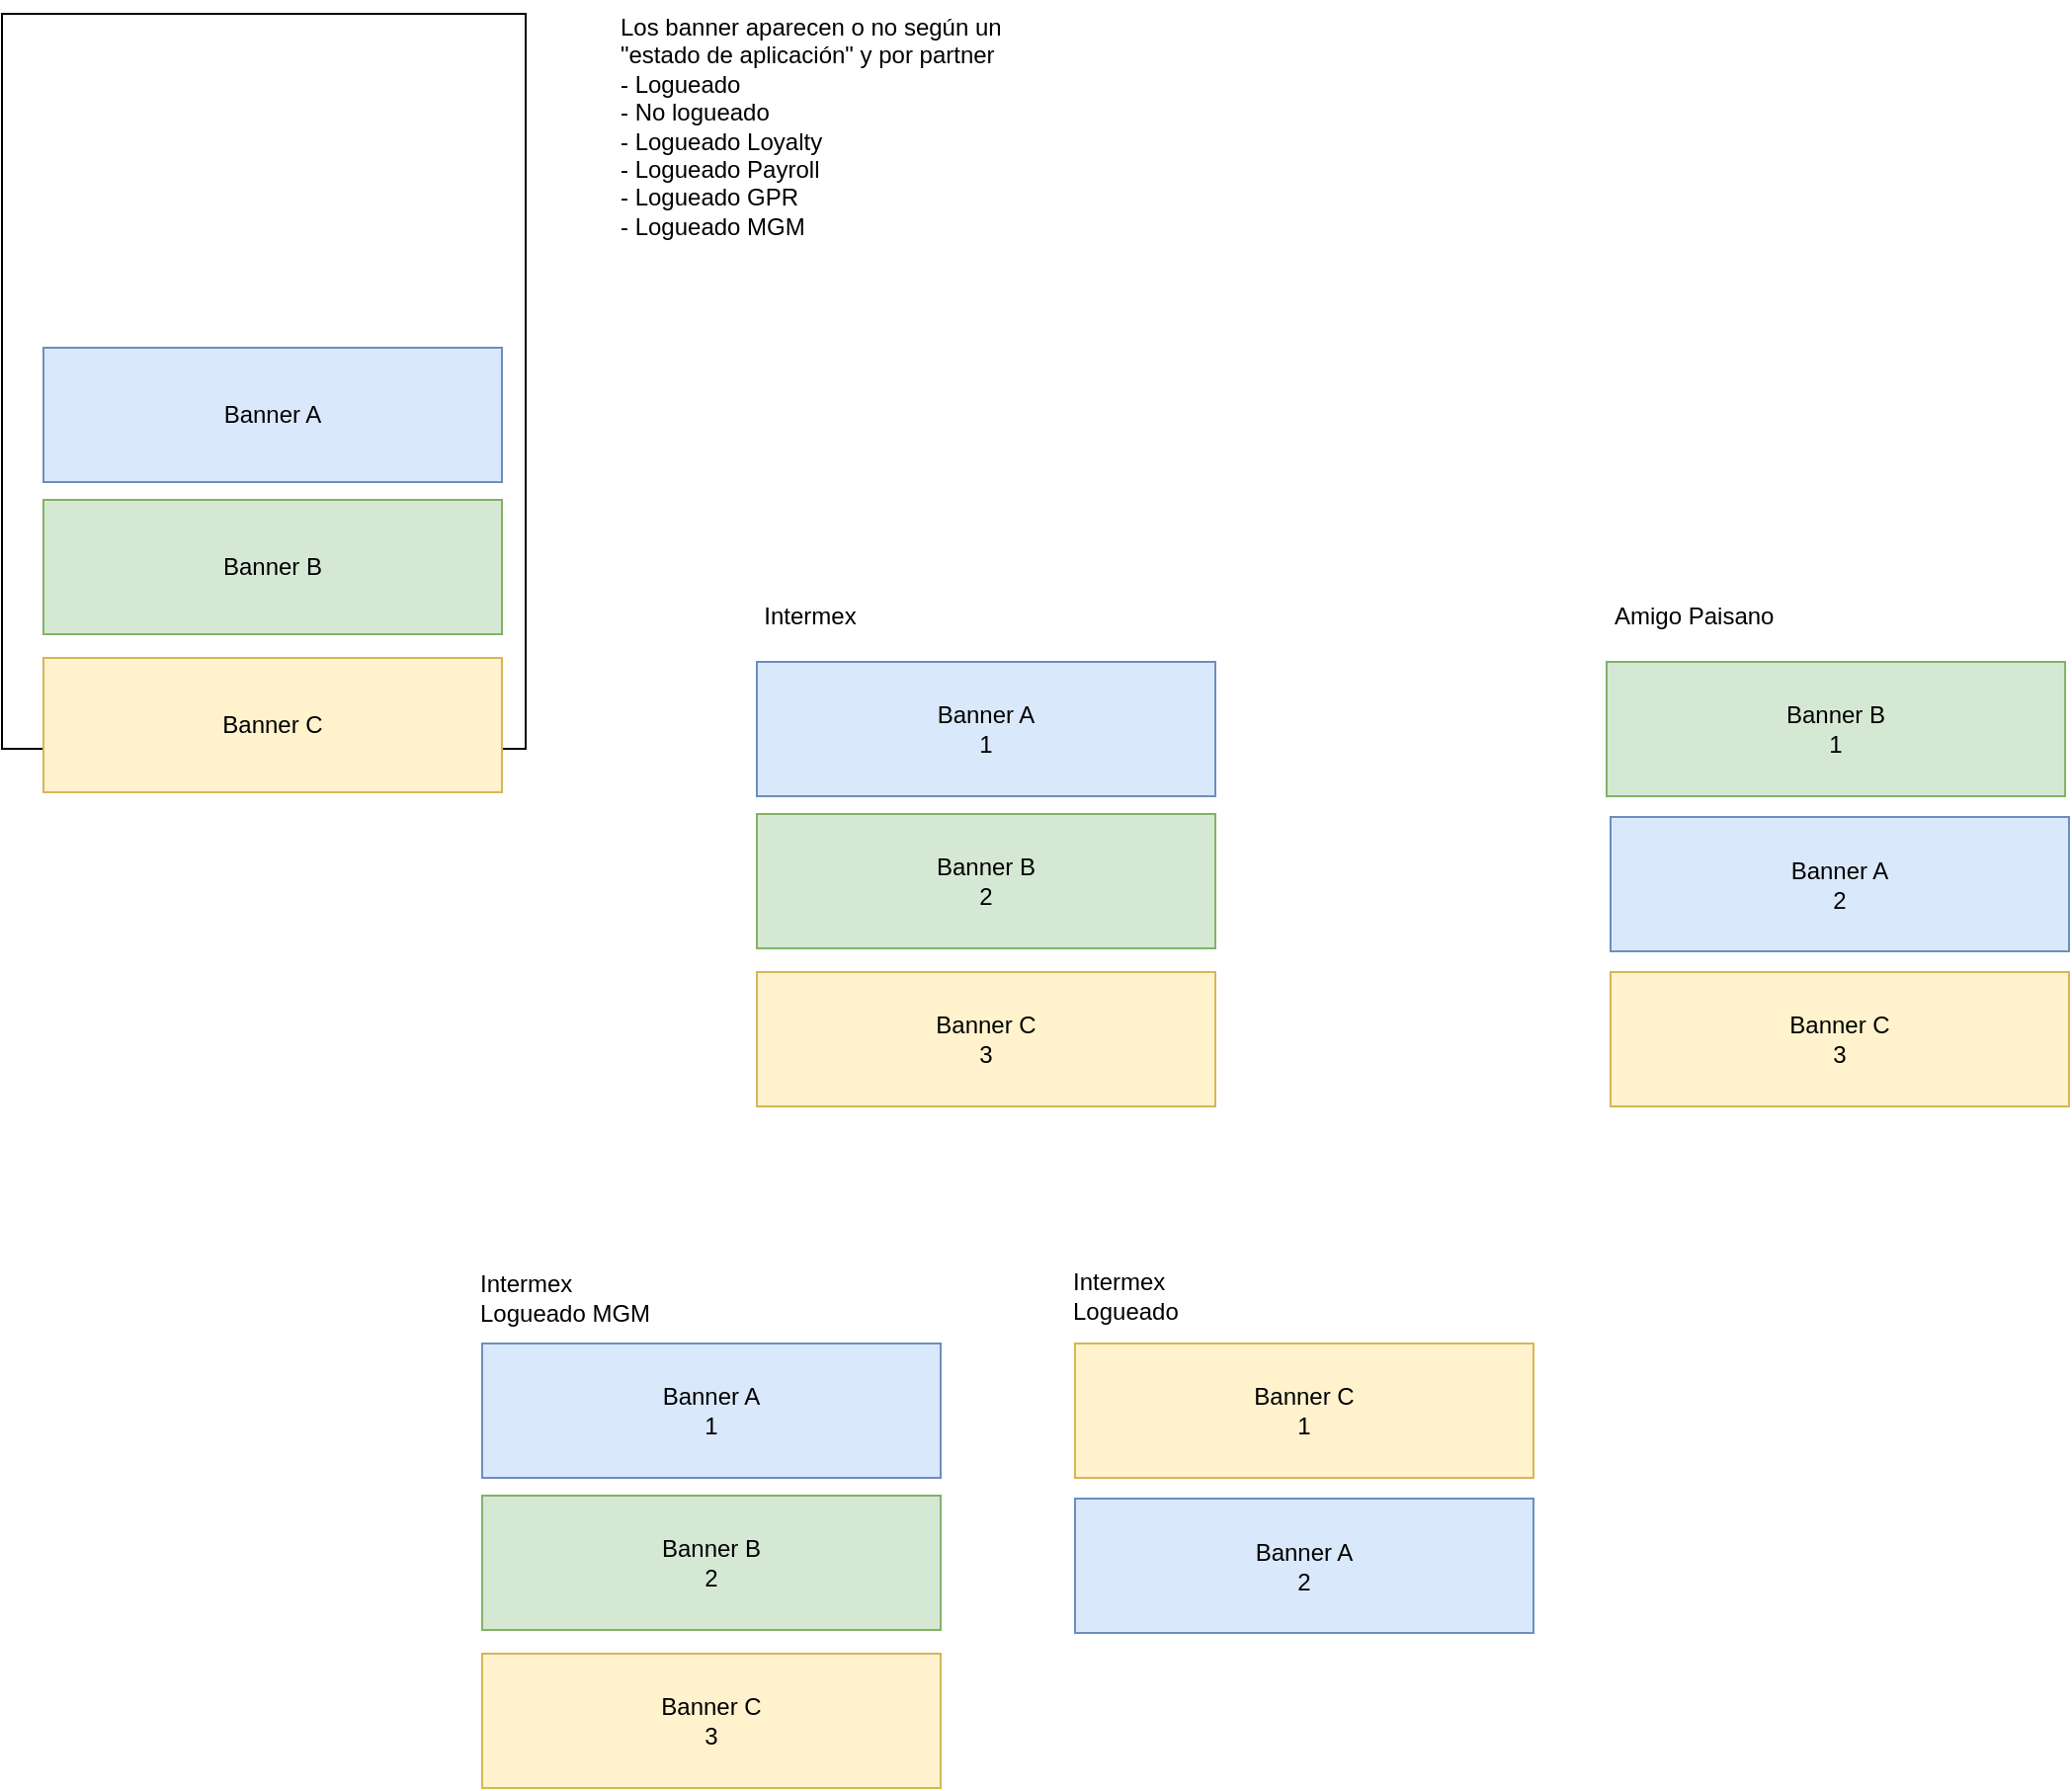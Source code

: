 <mxfile version="21.5.0" type="github">
  <diagram name="Página-1" id="XS2vaBzKAg3KhPCExk7_">
    <mxGraphModel dx="2074" dy="756" grid="0" gridSize="10" guides="1" tooltips="1" connect="1" arrows="1" fold="1" page="0" pageScale="1" pageWidth="827" pageHeight="1169" math="0" shadow="0">
      <root>
        <mxCell id="0" />
        <mxCell id="1" parent="0" />
        <mxCell id="3Nm3l7OfoRQUAwbeV8ax-4" value="" style="rounded=0;whiteSpace=wrap;html=1;" parent="1" vertex="1">
          <mxGeometry x="-302" y="73" width="265" height="372" as="geometry" />
        </mxCell>
        <mxCell id="3Nm3l7OfoRQUAwbeV8ax-7" value="Los banner aparecen o no según un &quot;estado de aplicación&quot; y por partner&lt;br&gt;- Logueado&lt;br&gt;- No logueado&lt;br&gt;- Logueado Loyalty&lt;br&gt;- Logueado Payroll&lt;br&gt;- Logueado GPR&lt;br&gt;- Logueado MGM" style="text;html=1;strokeColor=none;fillColor=none;align=left;verticalAlign=top;whiteSpace=wrap;rounded=0;" parent="1" vertex="1">
          <mxGeometry x="9" y="66" width="196" height="239" as="geometry" />
        </mxCell>
        <mxCell id="3Nm3l7OfoRQUAwbeV8ax-8" value="" style="group" parent="1" vertex="1" connectable="0">
          <mxGeometry x="-281" y="242" width="232" height="225" as="geometry" />
        </mxCell>
        <mxCell id="3Nm3l7OfoRQUAwbeV8ax-2" value="Banner A" style="rounded=0;whiteSpace=wrap;html=1;fillColor=#dae8fc;strokeColor=#6c8ebf;" parent="3Nm3l7OfoRQUAwbeV8ax-8" vertex="1">
          <mxGeometry width="232" height="68" as="geometry" />
        </mxCell>
        <mxCell id="3Nm3l7OfoRQUAwbeV8ax-5" value="Banner B" style="rounded=0;whiteSpace=wrap;html=1;fillColor=#d5e8d4;strokeColor=#82b366;" parent="3Nm3l7OfoRQUAwbeV8ax-8" vertex="1">
          <mxGeometry y="77" width="232" height="68" as="geometry" />
        </mxCell>
        <mxCell id="3Nm3l7OfoRQUAwbeV8ax-6" value="Banner C" style="rounded=0;whiteSpace=wrap;html=1;fillColor=#fff2cc;strokeColor=#d6b656;" parent="3Nm3l7OfoRQUAwbeV8ax-8" vertex="1">
          <mxGeometry y="157" width="232" height="68" as="geometry" />
        </mxCell>
        <mxCell id="3Nm3l7OfoRQUAwbeV8ax-9" value="" style="group" parent="1" vertex="1" connectable="0">
          <mxGeometry x="80" y="401" width="232" height="225" as="geometry" />
        </mxCell>
        <mxCell id="3Nm3l7OfoRQUAwbeV8ax-10" value="Banner A&lt;br&gt;1" style="rounded=0;whiteSpace=wrap;html=1;fillColor=#dae8fc;strokeColor=#6c8ebf;" parent="3Nm3l7OfoRQUAwbeV8ax-9" vertex="1">
          <mxGeometry width="232" height="68" as="geometry" />
        </mxCell>
        <mxCell id="3Nm3l7OfoRQUAwbeV8ax-11" value="Banner B&lt;br&gt;2" style="rounded=0;whiteSpace=wrap;html=1;fillColor=#d5e8d4;strokeColor=#82b366;" parent="3Nm3l7OfoRQUAwbeV8ax-9" vertex="1">
          <mxGeometry y="77" width="232" height="68" as="geometry" />
        </mxCell>
        <mxCell id="3Nm3l7OfoRQUAwbeV8ax-12" value="Banner C&lt;br&gt;3" style="rounded=0;whiteSpace=wrap;html=1;fillColor=#fff2cc;strokeColor=#d6b656;" parent="3Nm3l7OfoRQUAwbeV8ax-9" vertex="1">
          <mxGeometry y="157" width="232" height="68" as="geometry" />
        </mxCell>
        <mxCell id="3Nm3l7OfoRQUAwbeV8ax-13" value="Intermex" style="text;html=1;strokeColor=none;fillColor=none;align=center;verticalAlign=middle;whiteSpace=wrap;rounded=0;" parent="1" vertex="1">
          <mxGeometry x="77" y="363" width="60" height="30" as="geometry" />
        </mxCell>
        <mxCell id="3Nm3l7OfoRQUAwbeV8ax-18" value="Amigo Paisano" style="text;html=1;strokeColor=none;fillColor=none;align=left;verticalAlign=middle;whiteSpace=wrap;rounded=0;" parent="1" vertex="1">
          <mxGeometry x="512" y="363" width="177" height="30" as="geometry" />
        </mxCell>
        <mxCell id="3Nm3l7OfoRQUAwbeV8ax-15" value="Banner A&lt;br&gt;2" style="rounded=0;whiteSpace=wrap;html=1;fillColor=#dae8fc;strokeColor=#6c8ebf;" parent="1" vertex="1">
          <mxGeometry x="512" y="479.5" width="232" height="68" as="geometry" />
        </mxCell>
        <mxCell id="3Nm3l7OfoRQUAwbeV8ax-16" value="Banner B&lt;br&gt;1" style="rounded=0;whiteSpace=wrap;html=1;fillColor=#d5e8d4;strokeColor=#82b366;" parent="1" vertex="1">
          <mxGeometry x="510" y="401" width="232" height="68" as="geometry" />
        </mxCell>
        <mxCell id="3Nm3l7OfoRQUAwbeV8ax-17" value="Banner C&lt;br&gt;3" style="rounded=0;whiteSpace=wrap;html=1;fillColor=#fff2cc;strokeColor=#d6b656;" parent="1" vertex="1">
          <mxGeometry x="512" y="558" width="232" height="68" as="geometry" />
        </mxCell>
        <mxCell id="3Nm3l7OfoRQUAwbeV8ax-19" value="" style="group" parent="1" vertex="1" connectable="0">
          <mxGeometry x="-59" y="746" width="232" height="225" as="geometry" />
        </mxCell>
        <mxCell id="3Nm3l7OfoRQUAwbeV8ax-20" value="Banner A&lt;br&gt;1" style="rounded=0;whiteSpace=wrap;html=1;fillColor=#dae8fc;strokeColor=#6c8ebf;" parent="3Nm3l7OfoRQUAwbeV8ax-19" vertex="1">
          <mxGeometry width="232" height="68" as="geometry" />
        </mxCell>
        <mxCell id="3Nm3l7OfoRQUAwbeV8ax-21" value="Banner B&lt;br&gt;2" style="rounded=0;whiteSpace=wrap;html=1;fillColor=#d5e8d4;strokeColor=#82b366;" parent="3Nm3l7OfoRQUAwbeV8ax-19" vertex="1">
          <mxGeometry y="77" width="232" height="68" as="geometry" />
        </mxCell>
        <mxCell id="3Nm3l7OfoRQUAwbeV8ax-22" value="Banner C&lt;br&gt;3" style="rounded=0;whiteSpace=wrap;html=1;fillColor=#fff2cc;strokeColor=#d6b656;" parent="3Nm3l7OfoRQUAwbeV8ax-19" vertex="1">
          <mxGeometry y="157" width="232" height="68" as="geometry" />
        </mxCell>
        <mxCell id="3Nm3l7OfoRQUAwbeV8ax-23" value="Intermex&lt;br&gt;Logueado MGM" style="text;html=1;strokeColor=none;fillColor=none;align=left;verticalAlign=middle;whiteSpace=wrap;rounded=0;" parent="1" vertex="1">
          <mxGeometry x="-62" y="708" width="117" height="30" as="geometry" />
        </mxCell>
        <mxCell id="3Nm3l7OfoRQUAwbeV8ax-28" value="Intermex&lt;br&gt;Logueado" style="text;html=1;strokeColor=none;fillColor=none;align=left;verticalAlign=middle;whiteSpace=wrap;rounded=0;" parent="1" vertex="1">
          <mxGeometry x="238" y="707" width="158" height="30" as="geometry" />
        </mxCell>
        <mxCell id="3Nm3l7OfoRQUAwbeV8ax-25" value="Banner A&lt;br&gt;2" style="rounded=0;whiteSpace=wrap;html=1;fillColor=#dae8fc;strokeColor=#6c8ebf;" parent="1" vertex="1">
          <mxGeometry x="241" y="824.5" width="232" height="68" as="geometry" />
        </mxCell>
        <mxCell id="3Nm3l7OfoRQUAwbeV8ax-27" value="Banner C&lt;br&gt;1" style="rounded=0;whiteSpace=wrap;html=1;fillColor=#fff2cc;strokeColor=#d6b656;" parent="1" vertex="1">
          <mxGeometry x="241" y="746" width="232" height="68" as="geometry" />
        </mxCell>
      </root>
    </mxGraphModel>
  </diagram>
</mxfile>
